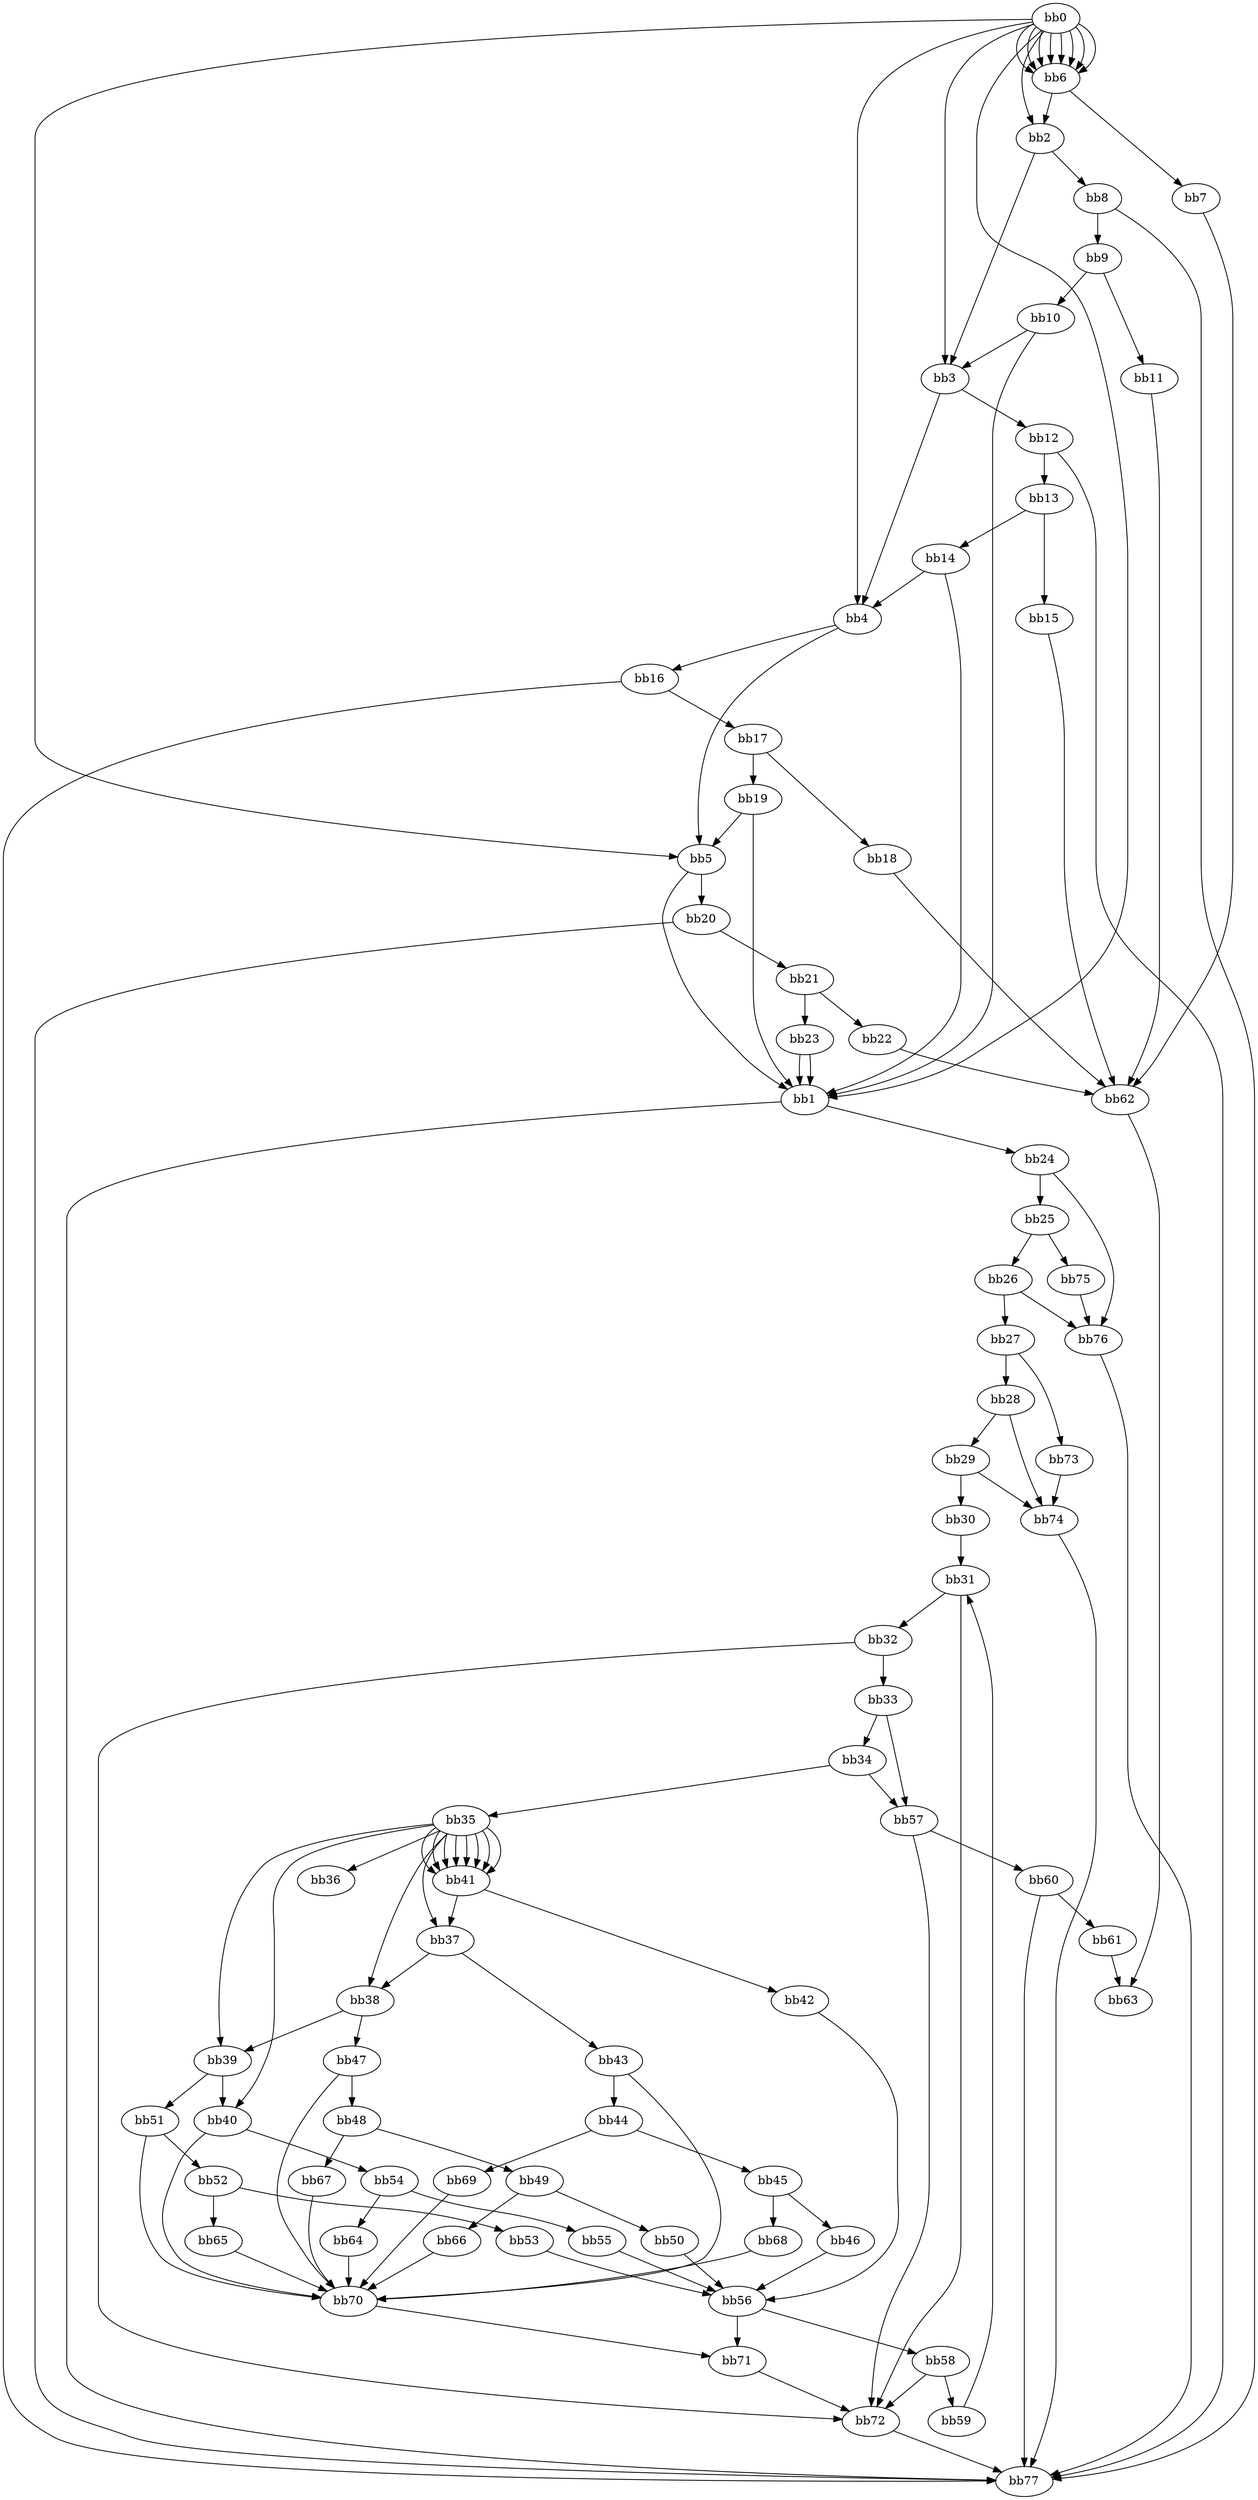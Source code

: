digraph {
    0 [ label = "bb0\l" ]
    1 [ label = "bb1\l" ]
    2 [ label = "bb2\l" ]
    3 [ label = "bb3\l" ]
    4 [ label = "bb4\l" ]
    5 [ label = "bb5\l" ]
    6 [ label = "bb6\l" ]
    7 [ label = "bb7\l" ]
    8 [ label = "bb8\l" ]
    9 [ label = "bb9\l" ]
    10 [ label = "bb10\l" ]
    11 [ label = "bb11\l" ]
    12 [ label = "bb12\l" ]
    13 [ label = "bb13\l" ]
    14 [ label = "bb14\l" ]
    15 [ label = "bb15\l" ]
    16 [ label = "bb16\l" ]
    17 [ label = "bb17\l" ]
    18 [ label = "bb18\l" ]
    19 [ label = "bb19\l" ]
    20 [ label = "bb20\l" ]
    21 [ label = "bb21\l" ]
    22 [ label = "bb22\l" ]
    23 [ label = "bb23\l" ]
    24 [ label = "bb24\l" ]
    25 [ label = "bb25\l" ]
    26 [ label = "bb26\l" ]
    27 [ label = "bb27\l" ]
    28 [ label = "bb28\l" ]
    29 [ label = "bb29\l" ]
    30 [ label = "bb30\l" ]
    31 [ label = "bb31\l" ]
    32 [ label = "bb32\l" ]
    33 [ label = "bb33\l" ]
    34 [ label = "bb34\l" ]
    35 [ label = "bb35\l" ]
    36 [ label = "bb36\l" ]
    37 [ label = "bb37\l" ]
    38 [ label = "bb38\l" ]
    39 [ label = "bb39\l" ]
    40 [ label = "bb40\l" ]
    41 [ label = "bb41\l" ]
    42 [ label = "bb42\l" ]
    43 [ label = "bb43\l" ]
    44 [ label = "bb44\l" ]
    45 [ label = "bb45\l" ]
    46 [ label = "bb46\l" ]
    47 [ label = "bb47\l" ]
    48 [ label = "bb48\l" ]
    49 [ label = "bb49\l" ]
    50 [ label = "bb50\l" ]
    51 [ label = "bb51\l" ]
    52 [ label = "bb52\l" ]
    53 [ label = "bb53\l" ]
    54 [ label = "bb54\l" ]
    55 [ label = "bb55\l" ]
    56 [ label = "bb56\l" ]
    57 [ label = "bb57\l" ]
    58 [ label = "bb58\l" ]
    59 [ label = "bb59\l" ]
    60 [ label = "bb60\l" ]
    61 [ label = "bb61\l" ]
    62 [ label = "bb62\l" ]
    63 [ label = "bb63\l" ]
    64 [ label = "bb64\l" ]
    65 [ label = "bb65\l" ]
    66 [ label = "bb66\l" ]
    67 [ label = "bb67\l" ]
    68 [ label = "bb68\l" ]
    69 [ label = "bb69\l" ]
    70 [ label = "bb70\l" ]
    71 [ label = "bb71\l" ]
    72 [ label = "bb72\l" ]
    73 [ label = "bb73\l" ]
    74 [ label = "bb74\l" ]
    75 [ label = "bb75\l" ]
    76 [ label = "bb76\l" ]
    77 [ label = "bb77\l" ]
    0 -> 1 [ ]
    0 -> 2 [ ]
    0 -> 3 [ ]
    0 -> 4 [ ]
    0 -> 5 [ ]
    0 -> 6 [ ]
    0 -> 6 [ ]
    0 -> 6 [ ]
    0 -> 6 [ ]
    0 -> 6 [ ]
    0 -> 6 [ ]
    0 -> 6 [ ]
    0 -> 6 [ ]
    1 -> 24 [ ]
    1 -> 77 [ ]
    2 -> 3 [ ]
    2 -> 8 [ ]
    3 -> 4 [ ]
    3 -> 12 [ ]
    4 -> 5 [ ]
    4 -> 16 [ ]
    5 -> 1 [ ]
    5 -> 20 [ ]
    6 -> 2 [ ]
    6 -> 7 [ ]
    7 -> 62 [ ]
    8 -> 9 [ ]
    8 -> 77 [ ]
    9 -> 10 [ ]
    9 -> 11 [ ]
    10 -> 1 [ ]
    10 -> 3 [ ]
    11 -> 62 [ ]
    12 -> 13 [ ]
    12 -> 77 [ ]
    13 -> 14 [ ]
    13 -> 15 [ ]
    14 -> 1 [ ]
    14 -> 4 [ ]
    15 -> 62 [ ]
    16 -> 17 [ ]
    16 -> 77 [ ]
    17 -> 18 [ ]
    17 -> 19 [ ]
    18 -> 62 [ ]
    19 -> 1 [ ]
    19 -> 5 [ ]
    20 -> 21 [ ]
    20 -> 77 [ ]
    21 -> 22 [ ]
    21 -> 23 [ ]
    22 -> 62 [ ]
    23 -> 1 [ ]
    23 -> 1 [ ]
    24 -> 25 [ ]
    24 -> 76 [ ]
    25 -> 26 [ ]
    25 -> 75 [ ]
    26 -> 27 [ ]
    26 -> 76 [ ]
    27 -> 28 [ ]
    27 -> 73 [ ]
    28 -> 29 [ ]
    28 -> 74 [ ]
    29 -> 30 [ ]
    29 -> 74 [ ]
    30 -> 31 [ ]
    31 -> 32 [ ]
    31 -> 72 [ ]
    32 -> 33 [ ]
    32 -> 72 [ ]
    33 -> 34 [ ]
    33 -> 57 [ ]
    34 -> 35 [ ]
    34 -> 57 [ ]
    35 -> 36 [ ]
    35 -> 37 [ ]
    35 -> 38 [ ]
    35 -> 39 [ ]
    35 -> 40 [ ]
    35 -> 41 [ ]
    35 -> 41 [ ]
    35 -> 41 [ ]
    35 -> 41 [ ]
    35 -> 41 [ ]
    35 -> 41 [ ]
    35 -> 41 [ ]
    35 -> 41 [ ]
    37 -> 38 [ ]
    37 -> 43 [ ]
    38 -> 39 [ ]
    38 -> 47 [ ]
    39 -> 40 [ ]
    39 -> 51 [ ]
    40 -> 54 [ ]
    40 -> 70 [ ]
    41 -> 37 [ ]
    41 -> 42 [ ]
    42 -> 56 [ ]
    43 -> 44 [ ]
    43 -> 70 [ ]
    44 -> 45 [ ]
    44 -> 69 [ ]
    45 -> 46 [ ]
    45 -> 68 [ ]
    46 -> 56 [ ]
    47 -> 48 [ ]
    47 -> 70 [ ]
    48 -> 49 [ ]
    48 -> 67 [ ]
    49 -> 50 [ ]
    49 -> 66 [ ]
    50 -> 56 [ ]
    51 -> 52 [ ]
    51 -> 70 [ ]
    52 -> 53 [ ]
    52 -> 65 [ ]
    53 -> 56 [ ]
    54 -> 55 [ ]
    54 -> 64 [ ]
    55 -> 56 [ ]
    56 -> 58 [ ]
    56 -> 71 [ ]
    57 -> 60 [ ]
    57 -> 72 [ ]
    58 -> 59 [ ]
    58 -> 72 [ ]
    59 -> 31 [ ]
    60 -> 61 [ ]
    60 -> 77 [ ]
    61 -> 63 [ ]
    62 -> 63 [ ]
    64 -> 70 [ ]
    65 -> 70 [ ]
    66 -> 70 [ ]
    67 -> 70 [ ]
    68 -> 70 [ ]
    69 -> 70 [ ]
    70 -> 71 [ ]
    71 -> 72 [ ]
    72 -> 77 [ ]
    73 -> 74 [ ]
    74 -> 77 [ ]
    75 -> 76 [ ]
    76 -> 77 [ ]
}

